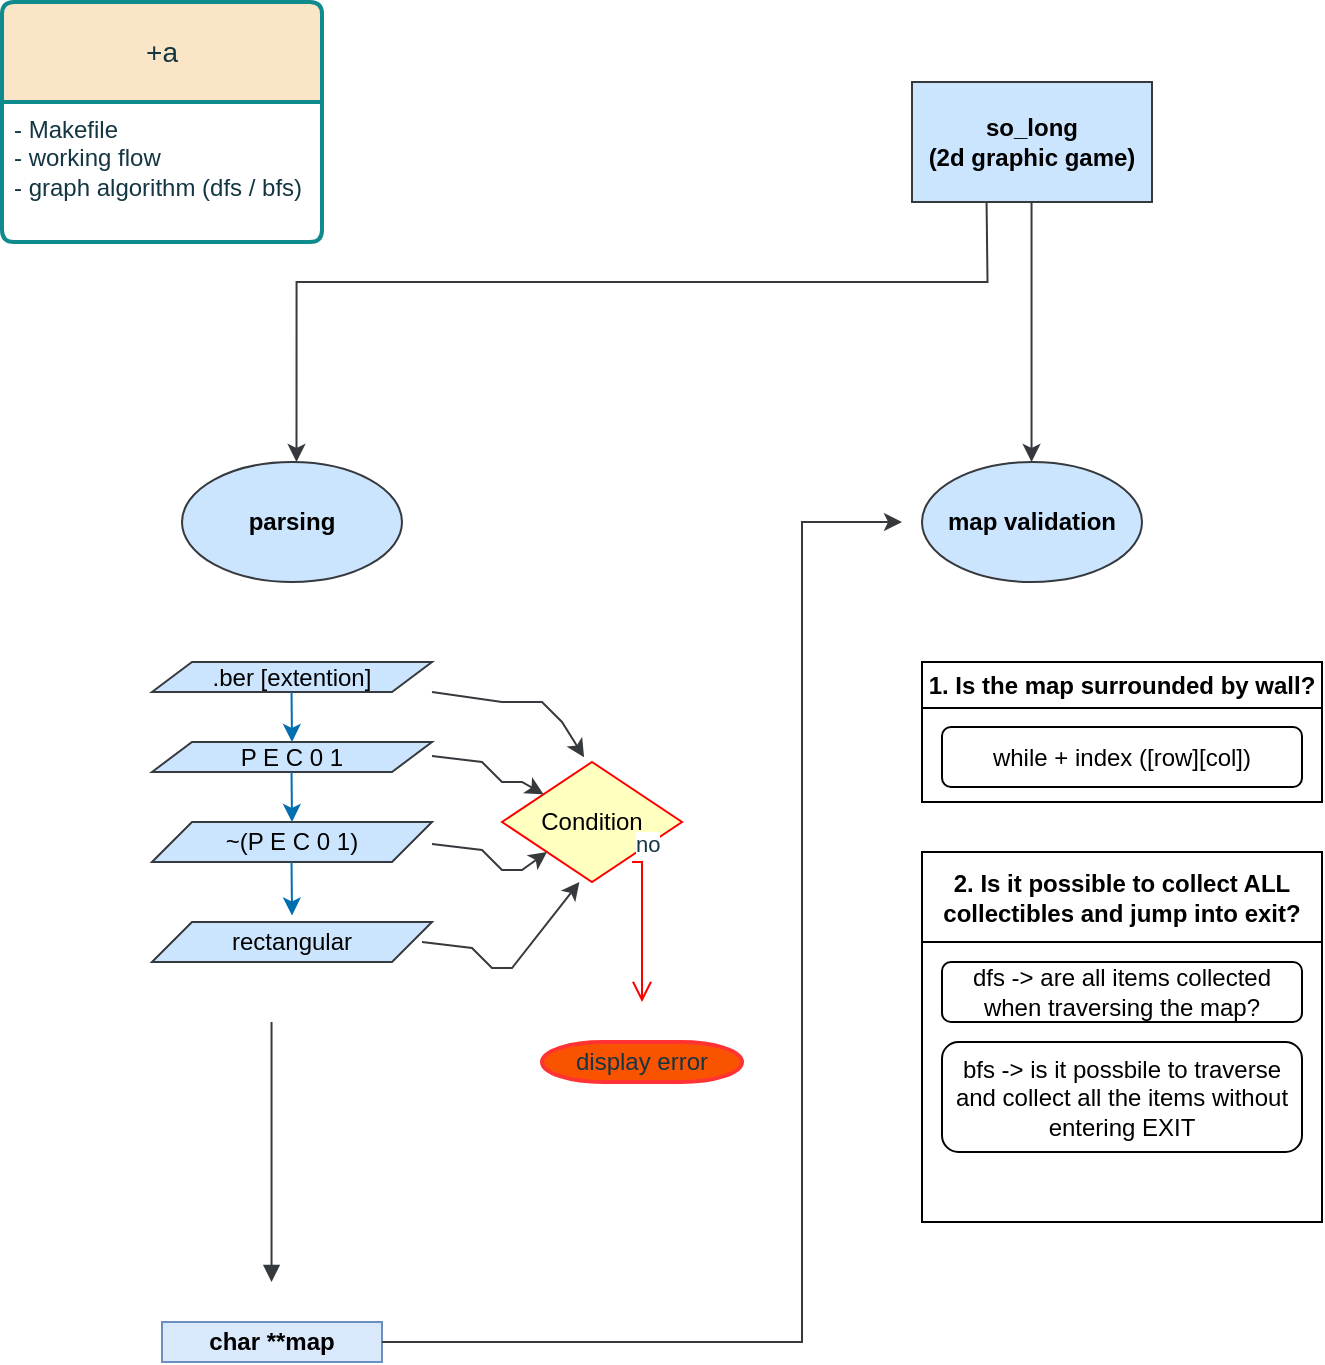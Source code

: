 <mxfile version="21.5.1" type="github">
  <diagram name="Page-1" id="2YBvvXClWsGukQMizWep">
    <mxGraphModel dx="2221" dy="569" grid="1" gridSize="10" guides="1" tooltips="1" connect="1" arrows="1" fold="1" page="1" pageScale="1" pageWidth="1100" pageHeight="850" math="0" shadow="0">
      <root>
        <mxCell id="0" />
        <mxCell id="1" parent="0" />
        <mxCell id="fSqQDzRsPBZKtno-7gHz-2" value="so_long&lt;br&gt;(2d graphic game)" style="rounded=0;whiteSpace=wrap;html=1;strokeColor=#36393d;fillColor=#cce5ff;fontStyle=1" parent="1" vertex="1">
          <mxGeometry x="455" y="80" width="120" height="60" as="geometry" />
        </mxCell>
        <mxCell id="fSqQDzRsPBZKtno-7gHz-4" value="&lt;b&gt;map validation&lt;/b&gt;" style="ellipse;whiteSpace=wrap;html=1;strokeColor=#36393d;fillColor=#cce5ff;" parent="1" vertex="1">
          <mxGeometry x="460" y="270" width="110" height="60" as="geometry" />
        </mxCell>
        <mxCell id="fSqQDzRsPBZKtno-7gHz-5" value="parsing" style="ellipse;whiteSpace=wrap;html=1;strokeColor=#36393d;fillColor=#cce5ff;fontStyle=1" parent="1" vertex="1">
          <mxGeometry x="90" y="270" width="110" height="60" as="geometry" />
        </mxCell>
        <mxCell id="fSqQDzRsPBZKtno-7gHz-7" value="" style="endArrow=classic;html=1;rounded=0;strokeColor=#36393d;fontColor=#143642;fillColor=#ffcccc;entryX=0.727;entryY=0;entryDx=0;entryDy=0;entryPerimeter=0;exitX=0.5;exitY=1;exitDx=0;exitDy=0;" parent="1" edge="1">
          <mxGeometry width="50" height="50" relative="1" as="geometry">
            <mxPoint x="492.28" y="140" as="sourcePoint" />
            <mxPoint x="147.25" y="270" as="targetPoint" />
            <Array as="points">
              <mxPoint x="492.76" y="180" />
              <mxPoint x="147.28" y="180" />
            </Array>
          </mxGeometry>
        </mxCell>
        <mxCell id="fSqQDzRsPBZKtno-7gHz-8" value="&lt;b&gt;char **map&lt;/b&gt;" style="rounded=0;whiteSpace=wrap;html=1;fillColor=#dae8fc;strokeColor=#6c8ebf;" parent="1" vertex="1">
          <mxGeometry x="80" y="700" width="110" height="20" as="geometry" />
        </mxCell>
        <mxCell id="fSqQDzRsPBZKtno-7gHz-9" value="" style="endArrow=classic;html=1;rounded=0;strokeColor=#36393d;fontColor=#143642;fillColor=#eeeeee;exitX=0.5;exitY=1;exitDx=0;exitDy=0;" parent="1" edge="1">
          <mxGeometry width="50" height="50" relative="1" as="geometry">
            <mxPoint x="514.77" y="140" as="sourcePoint" />
            <mxPoint x="514.77" y="270" as="targetPoint" />
          </mxGeometry>
        </mxCell>
        <mxCell id="fSqQDzRsPBZKtno-7gHz-17" value="P E C 0 1" style="shape=parallelogram;perimeter=parallelogramPerimeter;whiteSpace=wrap;html=1;fixedSize=1;strokeColor=#36393d;fillColor=#cce5ff;" parent="1" vertex="1">
          <mxGeometry x="75" y="410" width="140" height="15" as="geometry" />
        </mxCell>
        <mxCell id="fSqQDzRsPBZKtno-7gHz-18" value="~(P E C 0 1)" style="shape=parallelogram;perimeter=parallelogramPerimeter;whiteSpace=wrap;html=1;fixedSize=1;strokeColor=#36393d;fillColor=#cce5ff;" parent="1" vertex="1">
          <mxGeometry x="75" y="450" width="140" height="20" as="geometry" />
        </mxCell>
        <mxCell id="fSqQDzRsPBZKtno-7gHz-19" value="rectangular" style="shape=parallelogram;perimeter=parallelogramPerimeter;whiteSpace=wrap;html=1;fixedSize=1;strokeColor=#36393d;fillColor=#cce5ff;" parent="1" vertex="1">
          <mxGeometry x="75" y="500" width="140" height="20" as="geometry" />
        </mxCell>
        <mxCell id="fSqQDzRsPBZKtno-7gHz-20" value=".ber [extention]" style="shape=parallelogram;perimeter=parallelogramPerimeter;whiteSpace=wrap;html=1;fixedSize=1;strokeColor=#36393d;fillColor=#cce5ff;" parent="1" vertex="1">
          <mxGeometry x="75" y="370" width="140" height="15" as="geometry" />
        </mxCell>
        <mxCell id="fSqQDzRsPBZKtno-7gHz-28" value="Condition" style="rhombus;whiteSpace=wrap;html=1;fontColor=#000000;fillColor=#ffffc0;strokeColor=#ff0000;" parent="1" vertex="1">
          <mxGeometry x="250" y="420" width="90" height="60" as="geometry" />
        </mxCell>
        <mxCell id="fSqQDzRsPBZKtno-7gHz-29" value="no" style="edgeStyle=orthogonalEdgeStyle;html=1;align=left;verticalAlign=bottom;endArrow=open;endSize=8;strokeColor=#ff0000;rounded=0;fontColor=#143642;fillColor=#FAE5C7;" parent="1" edge="1">
          <mxGeometry x="-1" relative="1" as="geometry">
            <mxPoint x="320" y="540" as="targetPoint" />
            <mxPoint x="315.013" y="469.998" as="sourcePoint" />
            <Array as="points">
              <mxPoint x="320" y="470" />
            </Array>
          </mxGeometry>
        </mxCell>
        <mxCell id="fSqQDzRsPBZKtno-7gHz-31" value="" style="endArrow=classic;html=1;rounded=0;strokeColor=#36393d;fontColor=#143642;fillColor=#eeeeee;entryX=0.456;entryY=-0.039;entryDx=0;entryDy=0;entryPerimeter=0;" parent="1" target="fSqQDzRsPBZKtno-7gHz-28" edge="1">
          <mxGeometry width="50" height="50" relative="1" as="geometry">
            <mxPoint x="215" y="385" as="sourcePoint" />
            <mxPoint x="300" y="385" as="targetPoint" />
            <Array as="points">
              <mxPoint x="250" y="390" />
              <mxPoint x="270" y="390" />
              <mxPoint x="280" y="400" />
            </Array>
          </mxGeometry>
        </mxCell>
        <mxCell id="fSqQDzRsPBZKtno-7gHz-33" value="" style="endArrow=classic;html=1;rounded=0;strokeColor=#36393d;fontColor=#143642;fillColor=#eeeeee;" parent="1" target="fSqQDzRsPBZKtno-7gHz-28" edge="1">
          <mxGeometry width="50" height="50" relative="1" as="geometry">
            <mxPoint x="215" y="417" as="sourcePoint" />
            <mxPoint x="291" y="450" as="targetPoint" />
            <Array as="points">
              <mxPoint x="240" y="420" />
              <mxPoint x="250" y="430" />
              <mxPoint x="260" y="430" />
            </Array>
          </mxGeometry>
        </mxCell>
        <mxCell id="fSqQDzRsPBZKtno-7gHz-34" value="" style="endArrow=classic;html=1;rounded=0;strokeColor=#36393d;fontColor=#143642;fillColor=#eeeeee;entryX=0;entryY=1;entryDx=0;entryDy=0;" parent="1" target="fSqQDzRsPBZKtno-7gHz-28" edge="1">
          <mxGeometry width="50" height="50" relative="1" as="geometry">
            <mxPoint x="215" y="461" as="sourcePoint" />
            <mxPoint x="271" y="480" as="targetPoint" />
            <Array as="points">
              <mxPoint x="240" y="464" />
              <mxPoint x="250" y="474" />
              <mxPoint x="260" y="474" />
            </Array>
          </mxGeometry>
        </mxCell>
        <mxCell id="fSqQDzRsPBZKtno-7gHz-35" value="" style="endArrow=classic;html=1;rounded=0;strokeColor=#36393d;fontColor=#143642;fillColor=#eeeeee;entryX=0.43;entryY=1;entryDx=0;entryDy=0;entryPerimeter=0;" parent="1" target="fSqQDzRsPBZKtno-7gHz-28" edge="1">
          <mxGeometry width="50" height="50" relative="1" as="geometry">
            <mxPoint x="210" y="510" as="sourcePoint" />
            <mxPoint x="266" y="529" as="targetPoint" />
            <Array as="points">
              <mxPoint x="235" y="513" />
              <mxPoint x="245" y="523" />
              <mxPoint x="255" y="523" />
            </Array>
          </mxGeometry>
        </mxCell>
        <mxCell id="fSqQDzRsPBZKtno-7gHz-40" value="" style="endArrow=classic;html=1;rounded=0;fontColor=#143642;fillColor=#1ba1e2;strokeColor=#006EAF;" parent="1" edge="1">
          <mxGeometry width="50" height="50" relative="1" as="geometry">
            <mxPoint x="144.77" y="385" as="sourcePoint" />
            <mxPoint x="145" y="410" as="targetPoint" />
          </mxGeometry>
        </mxCell>
        <mxCell id="fSqQDzRsPBZKtno-7gHz-42" value="" style="endArrow=classic;html=1;rounded=0;fontColor=#143642;fillColor=#1ba1e2;strokeColor=#006EAF;" parent="1" edge="1">
          <mxGeometry width="50" height="50" relative="1" as="geometry">
            <mxPoint x="144.77" y="425" as="sourcePoint" />
            <mxPoint x="145" y="450" as="targetPoint" />
          </mxGeometry>
        </mxCell>
        <mxCell id="fSqQDzRsPBZKtno-7gHz-43" value="" style="endArrow=classic;html=1;rounded=0;fontColor=#143642;fillColor=#1ba1e2;strokeColor=#006EAF;entryX=0.5;entryY=-0.163;entryDx=0;entryDy=0;entryPerimeter=0;" parent="1" target="fSqQDzRsPBZKtno-7gHz-19" edge="1">
          <mxGeometry width="50" height="50" relative="1" as="geometry">
            <mxPoint x="144.77" y="470" as="sourcePoint" />
            <mxPoint x="145" y="495" as="targetPoint" />
          </mxGeometry>
        </mxCell>
        <mxCell id="fSqQDzRsPBZKtno-7gHz-50" value="display error" style="strokeWidth=2;html=1;shape=mxgraph.flowchart.terminator;whiteSpace=wrap;strokeColor=#FF3333;fontColor=#143642;fillColor=#FA5300;" parent="1" vertex="1">
          <mxGeometry x="270" y="560" width="100" height="20" as="geometry" />
        </mxCell>
        <mxCell id="fSqQDzRsPBZKtno-7gHz-51" value="&lt;br&gt;" style="endArrow=block;endFill=1;html=1;edgeStyle=orthogonalEdgeStyle;align=left;verticalAlign=top;rounded=0;strokeColor=#36393d;fontColor=#143642;fillColor=#eeeeee;" parent="1" edge="1">
          <mxGeometry x="-0.846" y="15" relative="1" as="geometry">
            <mxPoint x="134.77" y="550" as="sourcePoint" />
            <mxPoint x="134.77" y="680" as="targetPoint" />
            <mxPoint as="offset" />
          </mxGeometry>
        </mxCell>
        <mxCell id="fSqQDzRsPBZKtno-7gHz-52" value="" style="edgeLabel;resizable=0;html=1;align=left;verticalAlign=bottom;strokeColor=#0F8B8D;fontColor=#143642;fillColor=#FAE5C7;" parent="fSqQDzRsPBZKtno-7gHz-51" connectable="0" vertex="1">
          <mxGeometry x="-1" relative="1" as="geometry" />
        </mxCell>
        <mxCell id="fSqQDzRsPBZKtno-7gHz-54" value="" style="endArrow=classic;html=1;rounded=0;strokeColor=#36393d;fontColor=#143642;fillColor=#ffff88;" parent="1" edge="1">
          <mxGeometry width="50" height="50" relative="1" as="geometry">
            <mxPoint x="190" y="710" as="sourcePoint" />
            <mxPoint x="450" y="300" as="targetPoint" />
            <Array as="points">
              <mxPoint x="400" y="710" />
              <mxPoint x="400" y="300" />
            </Array>
          </mxGeometry>
        </mxCell>
        <mxCell id="fSqQDzRsPBZKtno-7gHz-58" value="+a" style="swimlane;childLayout=stackLayout;horizontal=1;startSize=50;horizontalStack=0;rounded=1;fontSize=14;fontStyle=0;strokeWidth=2;resizeParent=0;resizeLast=1;shadow=0;dashed=0;align=center;arcSize=4;whiteSpace=wrap;html=1;strokeColor=#0F8B8D;fontColor=#143642;fillColor=#FAE5C7;" parent="1" vertex="1">
          <mxGeometry y="40" width="160" height="120" as="geometry" />
        </mxCell>
        <mxCell id="fSqQDzRsPBZKtno-7gHz-59" value="- Makefile&lt;br&gt;- working flow&lt;br&gt;- graph algorithm (dfs / bfs)" style="align=left;strokeColor=none;fillColor=none;spacingLeft=4;fontSize=12;verticalAlign=top;resizable=0;rotatable=0;part=1;html=1;fontColor=#143642;" parent="fSqQDzRsPBZKtno-7gHz-58" vertex="1">
          <mxGeometry y="50" width="160" height="70" as="geometry" />
        </mxCell>
        <mxCell id="yWvKDvdb5LOOrVYkF1Tu-8" value="1. Is the map surrounded by wall?" style="swimlane;whiteSpace=wrap;html=1;align=center;" vertex="1" parent="1">
          <mxGeometry x="460" y="370" width="200" height="70" as="geometry" />
        </mxCell>
        <mxCell id="yWvKDvdb5LOOrVYkF1Tu-11" value="while + index ([row][col])" style="rounded=1;whiteSpace=wrap;html=1;" vertex="1" parent="yWvKDvdb5LOOrVYkF1Tu-8">
          <mxGeometry x="10" y="32.5" width="180" height="30" as="geometry" />
        </mxCell>
        <mxCell id="yWvKDvdb5LOOrVYkF1Tu-12" value="2. Is it possible to collect ALL collectibles and jump into exit?" style="swimlane;whiteSpace=wrap;html=1;startSize=45;align=center;" vertex="1" parent="1">
          <mxGeometry x="460" y="465" width="200" height="185" as="geometry" />
        </mxCell>
        <mxCell id="yWvKDvdb5LOOrVYkF1Tu-13" value="dfs -&amp;gt; are all items collected when traversing the map?" style="rounded=1;whiteSpace=wrap;html=1;" vertex="1" parent="yWvKDvdb5LOOrVYkF1Tu-12">
          <mxGeometry x="10" y="55" width="180" height="30" as="geometry" />
        </mxCell>
        <mxCell id="yWvKDvdb5LOOrVYkF1Tu-14" value="bfs -&amp;gt; is it possbile to traverse and collect all the items without entering EXIT" style="rounded=1;whiteSpace=wrap;html=1;align=center;" vertex="1" parent="yWvKDvdb5LOOrVYkF1Tu-12">
          <mxGeometry x="10" y="95" width="180" height="55" as="geometry" />
        </mxCell>
      </root>
    </mxGraphModel>
  </diagram>
</mxfile>
